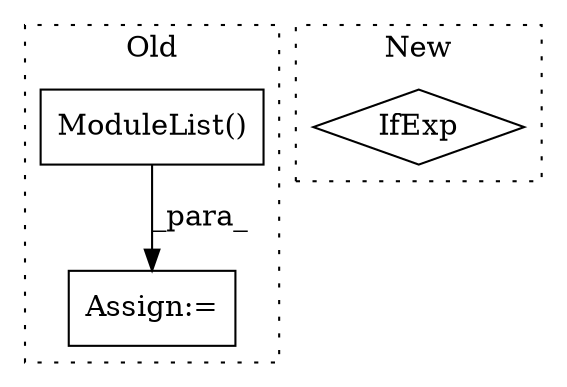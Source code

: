 digraph G {
subgraph cluster0 {
1 [label="ModuleList()" a="75" s="696,714" l="14,1" shape="box"];
3 [label="Assign:=" a="68" s="693" l="3" shape="box"];
label = "Old";
style="dotted";
}
subgraph cluster1 {
2 [label="IfExp" a="51" s="545,554" l="4,6" shape="diamond"];
label = "New";
style="dotted";
}
1 -> 3 [label="_para_"];
}